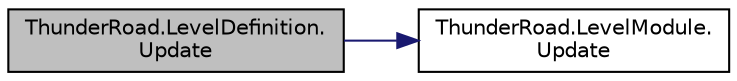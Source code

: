 digraph "ThunderRoad.LevelDefinition.Update"
{
 // LATEX_PDF_SIZE
  edge [fontname="Helvetica",fontsize="10",labelfontname="Helvetica",labelfontsize="10"];
  node [fontname="Helvetica",fontsize="10",shape=record];
  rankdir="LR";
  Node1 [label="ThunderRoad.LevelDefinition.\lUpdate",height=0.2,width=0.4,color="black", fillcolor="grey75", style="filled", fontcolor="black",tooltip="Updates this instance."];
  Node1 -> Node2 [color="midnightblue",fontsize="10",style="solid",fontname="Helvetica"];
  Node2 [label="ThunderRoad.LevelModule.\lUpdate",height=0.2,width=0.4,color="black", fillcolor="white", style="filled",URL="$class_thunder_road_1_1_level_module.html#a4be20c41858cc4b2fd58cb437a9f96ee",tooltip="Updates the specified level definition."];
}
